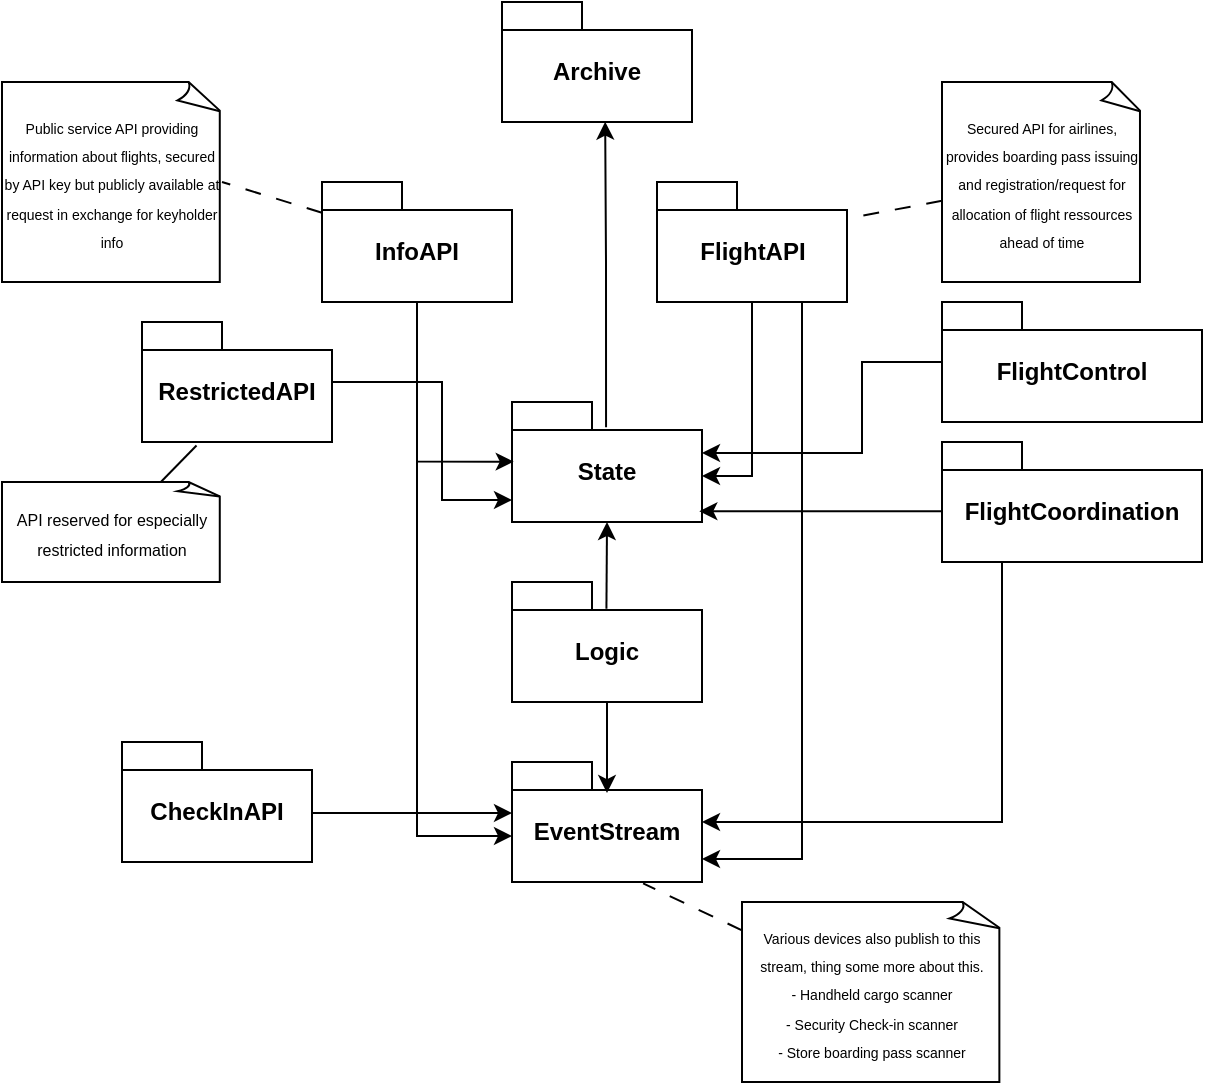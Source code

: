 <mxfile version="24.0.0" type="github">
  <diagram name="Page-1" id="RTZI7BI9XGlL8lKhkfU2">
    <mxGraphModel dx="1407" dy="564" grid="1" gridSize="10" guides="1" tooltips="1" connect="1" arrows="1" fold="1" page="1" pageScale="1" pageWidth="827" pageHeight="1169" math="0" shadow="0">
      <root>
        <mxCell id="0" />
        <mxCell id="1" parent="0" />
        <mxCell id="jgzKc0FuCxYrkeADa3Bx-15" style="rounded=0;orthogonalLoop=1;jettySize=auto;html=1;entryX=0;entryY=0;entryDx=70;entryDy=23;endArrow=none;endFill=0;entryPerimeter=0;dashed=1;dashPattern=8 8;" parent="1" source="jgzKc0FuCxYrkeADa3Bx-14" target="VFhXdiP3xMnJc5qm5MnM-1" edge="1">
          <mxGeometry relative="1" as="geometry">
            <mxPoint x="470" y="175" as="targetPoint" />
          </mxGeometry>
        </mxCell>
        <mxCell id="jgzKc0FuCxYrkeADa3Bx-14" value="&lt;font style=&quot;font-size: 7px;&quot;&gt;Secured API for airlines, provides boarding pass issuing and registration/request for allocation of flight ressources ahead of time&lt;/font&gt;" style="whiteSpace=wrap;html=1;shape=mxgraph.basic.document" parent="1" vertex="1">
          <mxGeometry x="510" y="100" width="100" height="100" as="geometry" />
        </mxCell>
        <mxCell id="VFhXdiP3xMnJc5qm5MnM-1" value="FlightAPI" style="shape=folder;fontStyle=1;spacingTop=10;tabWidth=40;tabHeight=14;tabPosition=left;html=1;whiteSpace=wrap;" vertex="1" parent="1">
          <mxGeometry x="367.5" y="150" width="95" height="60" as="geometry" />
        </mxCell>
        <mxCell id="VFhXdiP3xMnJc5qm5MnM-3" value="EventStream" style="shape=folder;fontStyle=1;spacingTop=10;tabWidth=40;tabHeight=14;tabPosition=left;html=1;whiteSpace=wrap;" vertex="1" parent="1">
          <mxGeometry x="295" y="440" width="95" height="60" as="geometry" />
        </mxCell>
        <mxCell id="VFhXdiP3xMnJc5qm5MnM-4" value="FlightCoordination" style="shape=folder;fontStyle=1;spacingTop=10;tabWidth=40;tabHeight=14;tabPosition=left;html=1;whiteSpace=wrap;" vertex="1" parent="1">
          <mxGeometry x="510" y="280" width="130" height="60" as="geometry" />
        </mxCell>
        <mxCell id="VFhXdiP3xMnJc5qm5MnM-5" value="State" style="shape=folder;fontStyle=1;spacingTop=10;tabWidth=40;tabHeight=14;tabPosition=left;html=1;whiteSpace=wrap;" vertex="1" parent="1">
          <mxGeometry x="295" y="260" width="95" height="60" as="geometry" />
        </mxCell>
        <mxCell id="VFhXdiP3xMnJc5qm5MnM-6" value="InfoAPI" style="shape=folder;fontStyle=1;spacingTop=10;tabWidth=40;tabHeight=14;tabPosition=left;html=1;whiteSpace=wrap;" vertex="1" parent="1">
          <mxGeometry x="200" y="150" width="95" height="60" as="geometry" />
        </mxCell>
        <mxCell id="VFhXdiP3xMnJc5qm5MnM-7" value="&lt;span style=&quot;font-size: 7px;&quot;&gt;Public service API providing information about flights, secured by API key but publicly available at request in exchange for keyholder info&lt;/span&gt;" style="whiteSpace=wrap;html=1;shape=mxgraph.basic.document" vertex="1" parent="1">
          <mxGeometry x="40" y="100" width="110" height="100" as="geometry" />
        </mxCell>
        <mxCell id="VFhXdiP3xMnJc5qm5MnM-8" style="rounded=0;orthogonalLoop=1;jettySize=auto;html=1;entryX=1;entryY=0.5;entryDx=0;entryDy=0;entryPerimeter=0;endArrow=none;endFill=0;dashed=1;dashPattern=8 8;" edge="1" parent="1" source="VFhXdiP3xMnJc5qm5MnM-6" target="VFhXdiP3xMnJc5qm5MnM-7">
          <mxGeometry relative="1" as="geometry" />
        </mxCell>
        <mxCell id="VFhXdiP3xMnJc5qm5MnM-28" style="edgeStyle=orthogonalEdgeStyle;rounded=0;orthogonalLoop=1;jettySize=auto;html=1;entryX=0.009;entryY=0.497;entryDx=0;entryDy=0;entryPerimeter=0;" edge="1" parent="1" source="VFhXdiP3xMnJc5qm5MnM-6" target="VFhXdiP3xMnJc5qm5MnM-5">
          <mxGeometry relative="1" as="geometry" />
        </mxCell>
        <mxCell id="VFhXdiP3xMnJc5qm5MnM-29" style="edgeStyle=orthogonalEdgeStyle;rounded=0;orthogonalLoop=1;jettySize=auto;html=1;entryX=0;entryY=0;entryDx=95;entryDy=37;entryPerimeter=0;" edge="1" parent="1" source="VFhXdiP3xMnJc5qm5MnM-1" target="VFhXdiP3xMnJc5qm5MnM-5">
          <mxGeometry relative="1" as="geometry" />
        </mxCell>
        <mxCell id="VFhXdiP3xMnJc5qm5MnM-30" style="edgeStyle=orthogonalEdgeStyle;rounded=0;orthogonalLoop=1;jettySize=auto;html=1;entryX=0.986;entryY=0.91;entryDx=0;entryDy=0;entryPerimeter=0;" edge="1" parent="1" source="VFhXdiP3xMnJc5qm5MnM-4" target="VFhXdiP3xMnJc5qm5MnM-5">
          <mxGeometry relative="1" as="geometry">
            <Array as="points">
              <mxPoint x="450" y="315" />
            </Array>
          </mxGeometry>
        </mxCell>
        <mxCell id="VFhXdiP3xMnJc5qm5MnM-32" value="Logic" style="shape=folder;fontStyle=1;spacingTop=10;tabWidth=40;tabHeight=14;tabPosition=left;html=1;whiteSpace=wrap;" vertex="1" parent="1">
          <mxGeometry x="295" y="350" width="95" height="60" as="geometry" />
        </mxCell>
        <mxCell id="VFhXdiP3xMnJc5qm5MnM-33" style="rounded=0;orthogonalLoop=1;jettySize=auto;html=1;entryX=0.5;entryY=1;entryDx=0;entryDy=0;entryPerimeter=0;exitX=0.497;exitY=0.222;exitDx=0;exitDy=0;exitPerimeter=0;" edge="1" parent="1" source="VFhXdiP3xMnJc5qm5MnM-32" target="VFhXdiP3xMnJc5qm5MnM-5">
          <mxGeometry relative="1" as="geometry">
            <mxPoint x="343" y="370" as="sourcePoint" />
          </mxGeometry>
        </mxCell>
        <mxCell id="VFhXdiP3xMnJc5qm5MnM-35" style="edgeStyle=orthogonalEdgeStyle;rounded=0;orthogonalLoop=1;jettySize=auto;html=1;entryX=0.25;entryY=1;entryDx=0;entryDy=0;entryPerimeter=0;endArrow=none;endFill=0;startArrow=classic;startFill=1;" edge="1" parent="1" source="VFhXdiP3xMnJc5qm5MnM-3" target="VFhXdiP3xMnJc5qm5MnM-4">
          <mxGeometry relative="1" as="geometry">
            <Array as="points">
              <mxPoint x="540" y="470" />
              <mxPoint x="540" y="340" />
            </Array>
          </mxGeometry>
        </mxCell>
        <mxCell id="VFhXdiP3xMnJc5qm5MnM-37" style="edgeStyle=orthogonalEdgeStyle;rounded=0;orthogonalLoop=1;jettySize=auto;html=1;entryX=0.5;entryY=1;entryDx=0;entryDy=0;entryPerimeter=0;startArrow=classic;startFill=1;exitX=0.5;exitY=0.259;exitDx=0;exitDy=0;exitPerimeter=0;endArrow=none;endFill=0;" edge="1" parent="1" source="VFhXdiP3xMnJc5qm5MnM-3" target="VFhXdiP3xMnJc5qm5MnM-32">
          <mxGeometry relative="1" as="geometry">
            <mxPoint x="343" y="440" as="sourcePoint" />
          </mxGeometry>
        </mxCell>
        <mxCell id="VFhXdiP3xMnJc5qm5MnM-38" style="edgeStyle=orthogonalEdgeStyle;rounded=0;orthogonalLoop=1;jettySize=auto;html=1;entryX=0;entryY=0;entryDx=0;entryDy=37;entryPerimeter=0;" edge="1" parent="1" source="VFhXdiP3xMnJc5qm5MnM-6" target="VFhXdiP3xMnJc5qm5MnM-3">
          <mxGeometry relative="1" as="geometry" />
        </mxCell>
        <mxCell id="VFhXdiP3xMnJc5qm5MnM-39" style="edgeStyle=orthogonalEdgeStyle;rounded=0;orthogonalLoop=1;jettySize=auto;html=1;entryX=0;entryY=0;entryDx=95;entryDy=48.5;entryPerimeter=0;" edge="1" parent="1" source="VFhXdiP3xMnJc5qm5MnM-1" target="VFhXdiP3xMnJc5qm5MnM-3">
          <mxGeometry relative="1" as="geometry">
            <Array as="points">
              <mxPoint x="440" y="488" />
            </Array>
          </mxGeometry>
        </mxCell>
        <mxCell id="VFhXdiP3xMnJc5qm5MnM-40" value="CheckInAPI" style="shape=folder;fontStyle=1;spacingTop=10;tabWidth=40;tabHeight=14;tabPosition=left;html=1;whiteSpace=wrap;" vertex="1" parent="1">
          <mxGeometry x="100" y="430" width="95" height="60" as="geometry" />
        </mxCell>
        <mxCell id="VFhXdiP3xMnJc5qm5MnM-45" value="&lt;font style=&quot;font-size: 7px;&quot;&gt;Various devices also publish to this stream, thing some more about this.&lt;/font&gt;&lt;div&gt;&lt;font style=&quot;font-size: 7px;&quot;&gt;- Handheld cargo scanner&lt;/font&gt;&lt;/div&gt;&lt;div&gt;&lt;font style=&quot;font-size: 7px;&quot;&gt;- Security Check-in scanner&lt;/font&gt;&lt;/div&gt;&lt;div&gt;&lt;font style=&quot;font-size: 7px;&quot;&gt;- Store boarding pass scanner&lt;/font&gt;&lt;/div&gt;" style="whiteSpace=wrap;html=1;shape=mxgraph.basic.document" vertex="1" parent="1">
          <mxGeometry x="410" y="510" width="130" height="90" as="geometry" />
        </mxCell>
        <mxCell id="VFhXdiP3xMnJc5qm5MnM-46" style="rounded=0;orthogonalLoop=1;jettySize=auto;html=1;entryX=0.69;entryY=1.012;entryDx=0;entryDy=0;entryPerimeter=0;endArrow=none;endFill=0;dashed=1;dashPattern=8 8;" edge="1" parent="1" source="VFhXdiP3xMnJc5qm5MnM-45" target="VFhXdiP3xMnJc5qm5MnM-3">
          <mxGeometry relative="1" as="geometry" />
        </mxCell>
        <mxCell id="VFhXdiP3xMnJc5qm5MnM-47" style="edgeStyle=orthogonalEdgeStyle;rounded=0;orthogonalLoop=1;jettySize=auto;html=1;entryX=0;entryY=0;entryDx=0;entryDy=25.5;entryPerimeter=0;" edge="1" parent="1" source="VFhXdiP3xMnJc5qm5MnM-40" target="VFhXdiP3xMnJc5qm5MnM-3">
          <mxGeometry relative="1" as="geometry">
            <Array as="points">
              <mxPoint x="200" y="466" />
            </Array>
          </mxGeometry>
        </mxCell>
        <mxCell id="VFhXdiP3xMnJc5qm5MnM-55" value="RestrictedAPI" style="shape=folder;fontStyle=1;spacingTop=10;tabWidth=40;tabHeight=14;tabPosition=left;html=1;whiteSpace=wrap;" vertex="1" parent="1">
          <mxGeometry x="110" y="220" width="95" height="60" as="geometry" />
        </mxCell>
        <mxCell id="VFhXdiP3xMnJc5qm5MnM-56" style="edgeStyle=orthogonalEdgeStyle;rounded=0;orthogonalLoop=1;jettySize=auto;html=1;entryX=0;entryY=0;entryDx=0;entryDy=48.5;entryPerimeter=0;" edge="1" parent="1" source="VFhXdiP3xMnJc5qm5MnM-55" target="VFhXdiP3xMnJc5qm5MnM-5">
          <mxGeometry relative="1" as="geometry">
            <mxPoint x="290" y="280" as="targetPoint" />
            <Array as="points">
              <mxPoint x="260" y="250" />
              <mxPoint x="260" y="309" />
              <mxPoint x="295" y="309" />
            </Array>
          </mxGeometry>
        </mxCell>
        <mxCell id="VFhXdiP3xMnJc5qm5MnM-57" value="&lt;font style=&quot;font-size: 8px;&quot;&gt;API reserved for especially restricted information&lt;/font&gt;" style="whiteSpace=wrap;html=1;shape=mxgraph.basic.document" vertex="1" parent="1">
          <mxGeometry x="40" y="300" width="110" height="50" as="geometry" />
        </mxCell>
        <mxCell id="VFhXdiP3xMnJc5qm5MnM-58" style="rounded=0;orthogonalLoop=1;jettySize=auto;html=1;entryX=0.287;entryY=1.029;entryDx=0;entryDy=0;entryPerimeter=0;endArrow=none;endFill=0;" edge="1" parent="1" source="VFhXdiP3xMnJc5qm5MnM-57" target="VFhXdiP3xMnJc5qm5MnM-55">
          <mxGeometry relative="1" as="geometry" />
        </mxCell>
        <mxCell id="VFhXdiP3xMnJc5qm5MnM-59" value="Archive" style="shape=folder;fontStyle=1;spacingTop=10;tabWidth=40;tabHeight=14;tabPosition=left;html=1;whiteSpace=wrap;" vertex="1" parent="1">
          <mxGeometry x="290" y="60" width="95" height="60" as="geometry" />
        </mxCell>
        <mxCell id="VFhXdiP3xMnJc5qm5MnM-60" style="edgeStyle=orthogonalEdgeStyle;rounded=0;orthogonalLoop=1;jettySize=auto;html=1;entryX=0.543;entryY=0.997;entryDx=0;entryDy=0;entryPerimeter=0;exitX=0.495;exitY=0.211;exitDx=0;exitDy=0;exitPerimeter=0;" edge="1" parent="1" source="VFhXdiP3xMnJc5qm5MnM-5" target="VFhXdiP3xMnJc5qm5MnM-59">
          <mxGeometry relative="1" as="geometry" />
        </mxCell>
        <mxCell id="VFhXdiP3xMnJc5qm5MnM-61" value="FlightControl" style="shape=folder;fontStyle=1;spacingTop=10;tabWidth=40;tabHeight=14;tabPosition=left;html=1;whiteSpace=wrap;" vertex="1" parent="1">
          <mxGeometry x="510" y="210" width="130" height="60" as="geometry" />
        </mxCell>
        <mxCell id="VFhXdiP3xMnJc5qm5MnM-62" style="edgeStyle=orthogonalEdgeStyle;rounded=0;orthogonalLoop=1;jettySize=auto;html=1;entryX=0;entryY=0;entryDx=95;entryDy=25.5;entryPerimeter=0;" edge="1" parent="1" source="VFhXdiP3xMnJc5qm5MnM-61" target="VFhXdiP3xMnJc5qm5MnM-5">
          <mxGeometry relative="1" as="geometry">
            <Array as="points">
              <mxPoint x="470" y="240" />
              <mxPoint x="470" y="286" />
            </Array>
          </mxGeometry>
        </mxCell>
      </root>
    </mxGraphModel>
  </diagram>
</mxfile>
